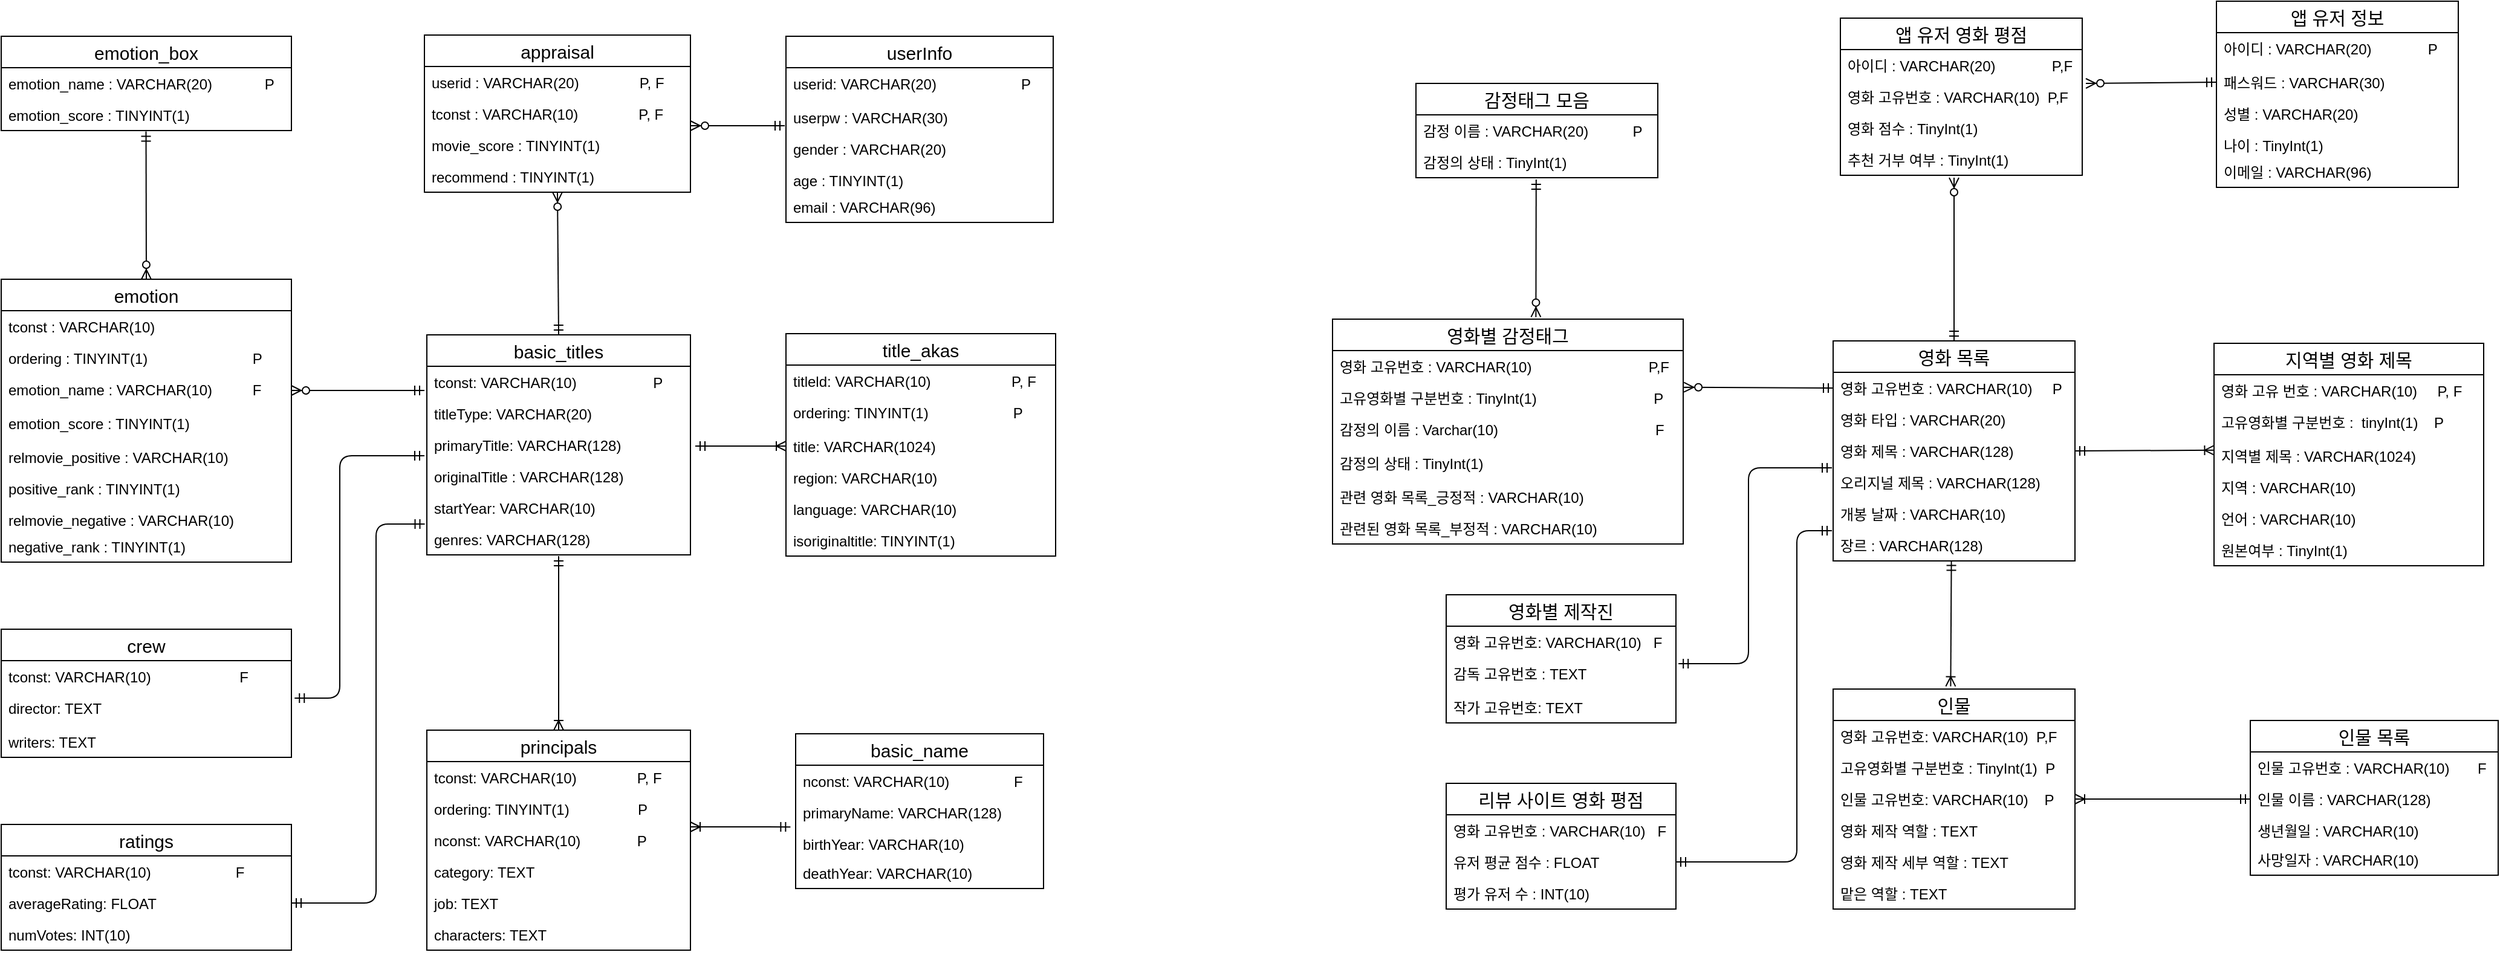 <mxfile version="10.8.0" type="onedrive"><diagram id="sOajWOalofP42Rp4OUkH" name="페이지-1"><mxGraphModel dx="3778" dy="3088" grid="1" gridSize="10" guides="1" tooltips="1" connect="1" arrows="1" fold="1" page="1" pageScale="1" pageWidth="827" pageHeight="1169" background="#FFFFFF" math="0" shadow="0"><root><mxCell id="0"/><mxCell id="1" parent="0"/><mxCell id="unafN3oEs9riBc13xhDx-1" value="principals" style="swimlane;fontStyle=0;childLayout=stackLayout;horizontal=1;startSize=26;fillColor=none;horizontalStack=0;resizeParent=1;resizeParentMax=0;resizeLast=0;collapsible=1;marginBottom=0;fontSize=15;" parent="1" vertex="1"><mxGeometry x="-1328" y="-813" width="218" height="182" as="geometry"><mxRectangle x="-1328" y="-826" width="100" height="26" as="alternateBounds"/></mxGeometry></mxCell><mxCell id="unafN3oEs9riBc13xhDx-2" value="tconst: VARCHAR(10)               P, F&#10;" style="text;strokeColor=none;fillColor=none;align=left;verticalAlign=top;spacingLeft=4;spacingRight=4;overflow=hidden;rotatable=0;points=[[0,0.5],[1,0.5]];portConstraint=eastwest;" parent="unafN3oEs9riBc13xhDx-1" vertex="1"><mxGeometry y="26" width="218" height="26" as="geometry"/></mxCell><mxCell id="unafN3oEs9riBc13xhDx-65" value="ordering: TINYINT(1)                 P" style="text;strokeColor=none;fillColor=none;align=left;verticalAlign=top;spacingLeft=4;spacingRight=4;overflow=hidden;rotatable=0;points=[[0,0.5],[1,0.5]];portConstraint=eastwest;" parent="unafN3oEs9riBc13xhDx-1" vertex="1"><mxGeometry y="52" width="218" height="26" as="geometry"/></mxCell><mxCell id="unafN3oEs9riBc13xhDx-5" value="nconst: VARCHAR(10)              P" style="text;strokeColor=none;fillColor=none;align=left;verticalAlign=top;spacingLeft=4;spacingRight=4;overflow=hidden;rotatable=0;points=[[0,0.5],[1,0.5]];portConstraint=eastwest;" parent="unafN3oEs9riBc13xhDx-1" vertex="1"><mxGeometry y="78" width="218" height="26" as="geometry"/></mxCell><mxCell id="LDyvSLcfqsrgPb8HqYmG-8" value="category: TEXT" style="text;strokeColor=none;fillColor=none;align=left;verticalAlign=top;spacingLeft=4;spacingRight=4;overflow=hidden;rotatable=0;points=[[0,0.5],[1,0.5]];portConstraint=eastwest;" parent="unafN3oEs9riBc13xhDx-1" vertex="1"><mxGeometry y="104" width="218" height="26" as="geometry"/></mxCell><mxCell id="unafN3oEs9riBc13xhDx-12" value="job: TEXT" style="text;strokeColor=none;fillColor=none;align=left;verticalAlign=top;spacingLeft=4;spacingRight=4;overflow=hidden;rotatable=0;points=[[0,0.5],[1,0.5]];portConstraint=eastwest;" parent="unafN3oEs9riBc13xhDx-1" vertex="1"><mxGeometry y="130" width="218" height="26" as="geometry"/></mxCell><mxCell id="unafN3oEs9riBc13xhDx-11" value="characters: TEXT" style="text;strokeColor=none;fillColor=none;align=left;verticalAlign=top;spacingLeft=4;spacingRight=4;overflow=hidden;rotatable=0;points=[[0,0.5],[1,0.5]];portConstraint=eastwest;" parent="unafN3oEs9riBc13xhDx-1" vertex="1"><mxGeometry y="156" width="218" height="26" as="geometry"/></mxCell><mxCell id="unafN3oEs9riBc13xhDx-14" value="basic_titles" style="swimlane;fontStyle=0;childLayout=stackLayout;horizontal=1;startSize=26;fillColor=none;horizontalStack=0;resizeParent=1;resizeParentMax=0;resizeLast=0;collapsible=1;marginBottom=0;fontSize=15;" parent="1" vertex="1"><mxGeometry x="-1328" y="-1140" width="218" height="182" as="geometry"/></mxCell><mxCell id="unafN3oEs9riBc13xhDx-15" value="tconst: VARCHAR(10)                   P" style="text;strokeColor=none;fillColor=none;align=left;verticalAlign=top;spacingLeft=4;spacingRight=4;overflow=hidden;rotatable=0;points=[[0,0.5],[1,0.5]];portConstraint=eastwest;" parent="unafN3oEs9riBc13xhDx-14" vertex="1"><mxGeometry y="26" width="218" height="26" as="geometry"/></mxCell><mxCell id="unafN3oEs9riBc13xhDx-16" value="titleType: VARCHAR(20)" style="text;strokeColor=none;fillColor=none;align=left;verticalAlign=top;spacingLeft=4;spacingRight=4;overflow=hidden;rotatable=0;points=[[0,0.5],[1,0.5]];portConstraint=eastwest;" parent="unafN3oEs9riBc13xhDx-14" vertex="1"><mxGeometry y="52" width="218" height="26" as="geometry"/></mxCell><mxCell id="unafN3oEs9riBc13xhDx-17" value="primaryTitle: VARCHAR(128)" style="text;strokeColor=none;fillColor=none;align=left;verticalAlign=top;spacingLeft=4;spacingRight=4;overflow=hidden;rotatable=0;points=[[0,0.5],[1,0.5]];portConstraint=eastwest;" parent="unafN3oEs9riBc13xhDx-14" vertex="1"><mxGeometry y="78" width="218" height="26" as="geometry"/></mxCell><mxCell id="unafN3oEs9riBc13xhDx-18" value="originalTitle : VARCHAR(128)" style="text;strokeColor=none;fillColor=none;align=left;verticalAlign=top;spacingLeft=4;spacingRight=4;overflow=hidden;rotatable=0;points=[[0,0.5],[1,0.5]];portConstraint=eastwest;" parent="unafN3oEs9riBc13xhDx-14" vertex="1"><mxGeometry y="104" width="218" height="26" as="geometry"/></mxCell><mxCell id="R6sBIjJAqHgI2hsBgSnD-3" value="startYear: VARCHAR(10)" style="text;strokeColor=none;fillColor=none;align=left;verticalAlign=top;spacingLeft=4;spacingRight=4;overflow=hidden;rotatable=0;points=[[0,0.5],[1,0.5]];portConstraint=eastwest;" parent="unafN3oEs9riBc13xhDx-14" vertex="1"><mxGeometry y="130" width="218" height="26" as="geometry"/></mxCell><mxCell id="R6sBIjJAqHgI2hsBgSnD-2" value="genres: VARCHAR(128)" style="text;strokeColor=none;fillColor=none;align=left;verticalAlign=top;spacingLeft=4;spacingRight=4;overflow=hidden;rotatable=0;points=[[0,0.5],[1,0.5]];portConstraint=eastwest;" parent="unafN3oEs9riBc13xhDx-14" vertex="1"><mxGeometry y="156" width="218" height="26" as="geometry"/></mxCell><mxCell id="unafN3oEs9riBc13xhDx-21" value="basic_name" style="swimlane;fontStyle=0;childLayout=stackLayout;horizontal=1;startSize=26;fillColor=none;horizontalStack=0;resizeParent=1;resizeParentMax=0;resizeLast=0;collapsible=1;marginBottom=0;fontSize=15;" parent="1" vertex="1"><mxGeometry x="-1023" y="-810" width="205" height="128" as="geometry"/></mxCell><mxCell id="unafN3oEs9riBc13xhDx-22" value="nconst: VARCHAR(10)                F" style="text;strokeColor=none;fillColor=none;align=left;verticalAlign=top;spacingLeft=4;spacingRight=4;overflow=hidden;rotatable=0;points=[[0,0.5],[1,0.5]];portConstraint=eastwest;" parent="unafN3oEs9riBc13xhDx-21" vertex="1"><mxGeometry y="26" width="205" height="26" as="geometry"/></mxCell><mxCell id="unafN3oEs9riBc13xhDx-23" value="primaryName: VARCHAR(128)" style="text;strokeColor=none;fillColor=none;align=left;verticalAlign=top;spacingLeft=4;spacingRight=4;overflow=hidden;rotatable=0;points=[[0,0.5],[1,0.5]];portConstraint=eastwest;" parent="unafN3oEs9riBc13xhDx-21" vertex="1"><mxGeometry y="52" width="205" height="26" as="geometry"/></mxCell><mxCell id="unafN3oEs9riBc13xhDx-24" value="birthYear: VARCHAR(10)" style="text;strokeColor=none;fillColor=none;align=left;verticalAlign=top;spacingLeft=4;spacingRight=4;overflow=hidden;rotatable=0;points=[[0,0.5],[1,0.5]];portConstraint=eastwest;" parent="unafN3oEs9riBc13xhDx-21" vertex="1"><mxGeometry y="78" width="205" height="24" as="geometry"/></mxCell><mxCell id="unafN3oEs9riBc13xhDx-25" value="deathYear: VARCHAR(10)" style="text;strokeColor=none;fillColor=none;align=left;verticalAlign=top;spacingLeft=4;spacingRight=4;overflow=hidden;rotatable=0;points=[[0,0.5],[1,0.5]];portConstraint=eastwest;" parent="unafN3oEs9riBc13xhDx-21" vertex="1"><mxGeometry y="102" width="205" height="26" as="geometry"/></mxCell><mxCell id="unafN3oEs9riBc13xhDx-26" value="crew" style="swimlane;fontStyle=0;childLayout=stackLayout;horizontal=1;startSize=26;fillColor=none;horizontalStack=0;resizeParent=1;resizeParentMax=0;resizeLast=0;collapsible=1;marginBottom=0;fontSize=15;" parent="1" vertex="1"><mxGeometry x="-1680" y="-896.5" width="240" height="106" as="geometry"/></mxCell><mxCell id="unafN3oEs9riBc13xhDx-27" value="tconst: VARCHAR(10)                      F" style="text;strokeColor=none;fillColor=none;align=left;verticalAlign=top;spacingLeft=4;spacingRight=4;overflow=hidden;rotatable=0;points=[[0,0.5],[1,0.5]];portConstraint=eastwest;" parent="unafN3oEs9riBc13xhDx-26" vertex="1"><mxGeometry y="26" width="240" height="26" as="geometry"/></mxCell><mxCell id="unafN3oEs9riBc13xhDx-28" value="director: TEXT" style="text;strokeColor=none;fillColor=none;align=left;verticalAlign=top;spacingLeft=4;spacingRight=4;overflow=hidden;rotatable=0;points=[[0,0.5],[1,0.5]];portConstraint=eastwest;" parent="unafN3oEs9riBc13xhDx-26" vertex="1"><mxGeometry y="52" width="240" height="28" as="geometry"/></mxCell><mxCell id="unafN3oEs9riBc13xhDx-29" value="writers: TEXT" style="text;strokeColor=none;fillColor=none;align=left;verticalAlign=top;spacingLeft=4;spacingRight=4;overflow=hidden;rotatable=0;points=[[0,0.5],[1,0.5]];portConstraint=eastwest;" parent="unafN3oEs9riBc13xhDx-26" vertex="1"><mxGeometry y="80" width="240" height="26" as="geometry"/></mxCell><mxCell id="unafN3oEs9riBc13xhDx-31" value="title_akas" style="swimlane;fontStyle=0;childLayout=stackLayout;horizontal=1;startSize=26;fillColor=none;horizontalStack=0;resizeParent=1;resizeParentMax=0;resizeLast=0;collapsible=1;marginBottom=0;fontSize=15;" parent="1" vertex="1"><mxGeometry x="-1031" y="-1141" width="223" height="184" as="geometry"/></mxCell><mxCell id="unafN3oEs9riBc13xhDx-32" value="titleld: VARCHAR(10)                    P, F" style="text;strokeColor=none;fillColor=none;align=left;verticalAlign=top;spacingLeft=4;spacingRight=4;overflow=hidden;rotatable=0;points=[[0,0.5],[1,0.5]];portConstraint=eastwest;" parent="unafN3oEs9riBc13xhDx-31" vertex="1"><mxGeometry y="26" width="223" height="26" as="geometry"/></mxCell><mxCell id="unafN3oEs9riBc13xhDx-33" value="ordering: TINYINT(1)                     P" style="text;strokeColor=none;fillColor=none;align=left;verticalAlign=top;spacingLeft=4;spacingRight=4;overflow=hidden;rotatable=0;points=[[0,0.5],[1,0.5]];portConstraint=eastwest;" parent="unafN3oEs9riBc13xhDx-31" vertex="1"><mxGeometry y="52" width="223" height="28" as="geometry"/></mxCell><mxCell id="unafN3oEs9riBc13xhDx-42" value="title: VARCHAR(1024)" style="text;strokeColor=none;fillColor=none;align=left;verticalAlign=top;spacingLeft=4;spacingRight=4;overflow=hidden;rotatable=0;points=[[0,0.5],[1,0.5]];portConstraint=eastwest;" parent="unafN3oEs9riBc13xhDx-31" vertex="1"><mxGeometry y="80" width="223" height="26" as="geometry"/></mxCell><mxCell id="unafN3oEs9riBc13xhDx-44" value="region: VARCHAR(10)" style="text;strokeColor=none;fillColor=none;align=left;verticalAlign=top;spacingLeft=4;spacingRight=4;overflow=hidden;rotatable=0;points=[[0,0.5],[1,0.5]];portConstraint=eastwest;" parent="unafN3oEs9riBc13xhDx-31" vertex="1"><mxGeometry y="106" width="223" height="26" as="geometry"/></mxCell><mxCell id="unafN3oEs9riBc13xhDx-41" value="language: VARCHAR(10)" style="text;strokeColor=none;fillColor=none;align=left;verticalAlign=top;spacingLeft=4;spacingRight=4;overflow=hidden;rotatable=0;points=[[0,0.5],[1,0.5]];portConstraint=eastwest;" parent="unafN3oEs9riBc13xhDx-31" vertex="1"><mxGeometry y="132" width="223" height="26" as="geometry"/></mxCell><mxCell id="unafN3oEs9riBc13xhDx-35" value="isoriginaltitle: TINYINT(1)" style="text;strokeColor=none;fillColor=none;align=left;verticalAlign=top;spacingLeft=4;spacingRight=4;overflow=hidden;rotatable=0;points=[[0,0.5],[1,0.5]];portConstraint=eastwest;" parent="unafN3oEs9riBc13xhDx-31" vertex="1"><mxGeometry y="158" width="223" height="26" as="geometry"/></mxCell><mxCell id="ZAa2g4NeFyFSx5lkICHH-17" value="" style="edgeStyle=elbowEdgeStyle;fontSize=12;html=1;endArrow=ERmandOne;startArrow=ERmandOne;exitX=1;exitY=0.5;exitDx=0;exitDy=0;entryX=-0.008;entryY=1.018;entryDx=0;entryDy=0;entryPerimeter=0;" parent="1" source="unafN3oEs9riBc13xhDx-38" edge="1" target="R6sBIjJAqHgI2hsBgSnD-3"><mxGeometry width="100" height="100" relative="1" as="geometry"><mxPoint x="-1338" y="-705" as="sourcePoint"/><mxPoint x="-1331" y="-963" as="targetPoint"/><Array as="points"><mxPoint x="-1370" y="-860"/><mxPoint x="-1430" y="-880"/><mxPoint x="-1358" y="-804"/></Array></mxGeometry></mxCell><mxCell id="ZAa2g4NeFyFSx5lkICHH-18" value="" style="fontSize=12;html=1;endArrow=ERmandOne;startArrow=ERmandOne;exitX=1.011;exitY=0.179;exitDx=0;exitDy=0;exitPerimeter=0;edgeStyle=elbowEdgeStyle;" parent="1" source="unafN3oEs9riBc13xhDx-28" edge="1"><mxGeometry width="100" height="100" relative="1" as="geometry"><mxPoint x="-1397.5" y="-1090.5" as="sourcePoint"/><mxPoint x="-1330" y="-1040" as="targetPoint"/><Array as="points"><mxPoint x="-1400" y="-910"/></Array></mxGeometry></mxCell><mxCell id="ZAa2g4NeFyFSx5lkICHH-30" value="" style="fontSize=12;html=1;endArrow=ERoneToMany;startArrow=ERmandOne;entryX=0;entryY=0.5;entryDx=0;entryDy=0;" parent="1" target="unafN3oEs9riBc13xhDx-42" edge="1"><mxGeometry width="100" height="100" relative="1" as="geometry"><mxPoint x="-1106" y="-1048" as="sourcePoint"/><mxPoint x="-1078" y="-1024" as="targetPoint"/></mxGeometry></mxCell><mxCell id="M5zC4gWMA40c4Kz6L35v-1" value="userInfo" style="swimlane;fontStyle=0;childLayout=stackLayout;horizontal=1;startSize=26;fillColor=none;horizontalStack=0;resizeParent=1;resizeParentMax=0;resizeLast=0;collapsible=1;marginBottom=0;fontSize=15;" parent="1" vertex="1"><mxGeometry x="-1031" y="-1387" width="221" height="154" as="geometry"/></mxCell><mxCell id="M5zC4gWMA40c4Kz6L35v-2" value="userid: VARCHAR(20)                     P" style="text;strokeColor=none;fillColor=none;align=left;verticalAlign=top;spacingLeft=4;spacingRight=4;overflow=hidden;rotatable=0;points=[[0,0.5],[1,0.5]];portConstraint=eastwest;" parent="M5zC4gWMA40c4Kz6L35v-1" vertex="1"><mxGeometry y="26" width="221" height="28" as="geometry"/></mxCell><mxCell id="M5zC4gWMA40c4Kz6L35v-4" value="userpw : VARCHAR(30)" style="text;strokeColor=none;fillColor=none;align=left;verticalAlign=top;spacingLeft=4;spacingRight=4;overflow=hidden;rotatable=0;points=[[0,0.5],[1,0.5]];portConstraint=eastwest;" parent="M5zC4gWMA40c4Kz6L35v-1" vertex="1"><mxGeometry y="54" width="221" height="26" as="geometry"/></mxCell><mxCell id="M5zC4gWMA40c4Kz6L35v-5" value="gender : VARCHAR(20)" style="text;strokeColor=none;fillColor=none;align=left;verticalAlign=top;spacingLeft=4;spacingRight=4;overflow=hidden;rotatable=0;points=[[0,0.5],[1,0.5]];portConstraint=eastwest;" parent="M5zC4gWMA40c4Kz6L35v-1" vertex="1"><mxGeometry y="80" width="221" height="26" as="geometry"/></mxCell><mxCell id="M5zC4gWMA40c4Kz6L35v-6" value="age : TINYINT(1)" style="text;strokeColor=none;fillColor=none;align=left;verticalAlign=top;spacingLeft=4;spacingRight=4;overflow=hidden;rotatable=0;points=[[0,0.5],[1,0.5]];portConstraint=eastwest;" parent="M5zC4gWMA40c4Kz6L35v-1" vertex="1"><mxGeometry y="106" width="221" height="22" as="geometry"/></mxCell><mxCell id="M5zC4gWMA40c4Kz6L35v-8" value="email : VARCHAR(96)" style="text;strokeColor=none;fillColor=none;align=left;verticalAlign=top;spacingLeft=4;spacingRight=4;overflow=hidden;rotatable=0;points=[[0,0.5],[1,0.5]];portConstraint=eastwest;" parent="M5zC4gWMA40c4Kz6L35v-1" vertex="1"><mxGeometry y="128" width="221" height="26" as="geometry"/></mxCell><mxCell id="FmkLaqFrpHf8xXZrrPu1-1" value="appraisal" style="swimlane;fontStyle=0;childLayout=stackLayout;horizontal=1;startSize=26;fillColor=none;horizontalStack=0;resizeParent=1;resizeParentMax=0;resizeLast=0;collapsible=1;marginBottom=0;fontSize=15;" parent="1" vertex="1"><mxGeometry x="-1330" y="-1388" width="220" height="130" as="geometry"/></mxCell><mxCell id="FmkLaqFrpHf8xXZrrPu1-2" value="userid : VARCHAR(20)               P, F" style="text;strokeColor=none;fillColor=none;align=left;verticalAlign=top;spacingLeft=4;spacingRight=4;overflow=hidden;rotatable=0;points=[[0,0.5],[1,0.5]];portConstraint=eastwest;" parent="FmkLaqFrpHf8xXZrrPu1-1" vertex="1"><mxGeometry y="26" width="220" height="26" as="geometry"/></mxCell><mxCell id="FmkLaqFrpHf8xXZrrPu1-3" value="tconst : VARCHAR(10)               P, F" style="text;strokeColor=none;fillColor=none;align=left;verticalAlign=top;spacingLeft=4;spacingRight=4;overflow=hidden;rotatable=0;points=[[0,0.5],[1,0.5]];portConstraint=eastwest;" parent="FmkLaqFrpHf8xXZrrPu1-1" vertex="1"><mxGeometry y="52" width="220" height="26" as="geometry"/></mxCell><mxCell id="FmkLaqFrpHf8xXZrrPu1-8" value="movie_score : TINYINT(1)" style="text;strokeColor=none;fillColor=none;align=left;verticalAlign=top;spacingLeft=4;spacingRight=4;overflow=hidden;rotatable=0;points=[[0,0.5],[1,0.5]];portConstraint=eastwest;" parent="FmkLaqFrpHf8xXZrrPu1-1" vertex="1"><mxGeometry y="78" width="220" height="26" as="geometry"/></mxCell><mxCell id="eRnWLPPPc3MpcSyawY_X-75" value="recommend : TINYINT(1)" style="text;strokeColor=none;fillColor=none;align=left;verticalAlign=top;spacingLeft=4;spacingRight=4;overflow=hidden;rotatable=0;points=[[0,0.5],[1,0.5]];portConstraint=eastwest;" parent="FmkLaqFrpHf8xXZrrPu1-1" vertex="1"><mxGeometry y="104" width="220" height="26" as="geometry"/></mxCell><mxCell id="FmkLaqFrpHf8xXZrrPu1-27" value="인물" style="swimlane;fontStyle=0;childLayout=stackLayout;horizontal=1;startSize=26;fillColor=none;horizontalStack=0;resizeParent=1;resizeParentMax=0;resizeLast=0;collapsible=1;marginBottom=0;fontSize=15;" parent="1" vertex="1"><mxGeometry x="-165" y="-847" width="200" height="182" as="geometry"><mxRectangle x="-1328" y="-826" width="100" height="26" as="alternateBounds"/></mxGeometry></mxCell><mxCell id="FmkLaqFrpHf8xXZrrPu1-28" value="영화 고유번호: VARCHAR(10)  P,F&#10;" style="text;strokeColor=none;fillColor=none;align=left;verticalAlign=top;spacingLeft=4;spacingRight=4;overflow=hidden;rotatable=0;points=[[0,0.5],[1,0.5]];portConstraint=eastwest;" parent="FmkLaqFrpHf8xXZrrPu1-27" vertex="1"><mxGeometry y="26" width="200" height="26" as="geometry"/></mxCell><mxCell id="FmkLaqFrpHf8xXZrrPu1-29" value="고유영화별 구분번호 : TinyInt(1)  P" style="text;strokeColor=none;fillColor=none;align=left;verticalAlign=top;spacingLeft=4;spacingRight=4;overflow=hidden;rotatable=0;points=[[0,0.5],[1,0.5]];portConstraint=eastwest;" parent="FmkLaqFrpHf8xXZrrPu1-27" vertex="1"><mxGeometry y="52" width="200" height="26" as="geometry"/></mxCell><mxCell id="FmkLaqFrpHf8xXZrrPu1-30" value="인물 고유번호: VARCHAR(10)    P" style="text;strokeColor=none;fillColor=none;align=left;verticalAlign=top;spacingLeft=4;spacingRight=4;overflow=hidden;rotatable=0;points=[[0,0.5],[1,0.5]];portConstraint=eastwest;" parent="FmkLaqFrpHf8xXZrrPu1-27" vertex="1"><mxGeometry y="78" width="200" height="26" as="geometry"/></mxCell><mxCell id="FmkLaqFrpHf8xXZrrPu1-31" value="영화 제작 역할 : TEXT" style="text;strokeColor=none;fillColor=none;align=left;verticalAlign=top;spacingLeft=4;spacingRight=4;overflow=hidden;rotatable=0;points=[[0,0.5],[1,0.5]];portConstraint=eastwest;" parent="FmkLaqFrpHf8xXZrrPu1-27" vertex="1"><mxGeometry y="104" width="200" height="26" as="geometry"/></mxCell><mxCell id="FmkLaqFrpHf8xXZrrPu1-32" value="영화 제작 세부 역할 : TEXT" style="text;strokeColor=none;fillColor=none;align=left;verticalAlign=top;spacingLeft=4;spacingRight=4;overflow=hidden;rotatable=0;points=[[0,0.5],[1,0.5]];portConstraint=eastwest;" parent="FmkLaqFrpHf8xXZrrPu1-27" vertex="1"><mxGeometry y="130" width="200" height="26" as="geometry"/></mxCell><mxCell id="FmkLaqFrpHf8xXZrrPu1-33" value="맡은 역할 : TEXT" style="text;strokeColor=none;fillColor=none;align=left;verticalAlign=top;spacingLeft=4;spacingRight=4;overflow=hidden;rotatable=0;points=[[0,0.5],[1,0.5]];portConstraint=eastwest;" parent="FmkLaqFrpHf8xXZrrPu1-27" vertex="1"><mxGeometry y="156" width="200" height="26" as="geometry"/></mxCell><mxCell id="FmkLaqFrpHf8xXZrrPu1-34" value="영화 목록" style="swimlane;fontStyle=0;childLayout=stackLayout;horizontal=1;startSize=26;fillColor=none;horizontalStack=0;resizeParent=1;resizeParentMax=0;resizeLast=0;collapsible=1;marginBottom=0;fontSize=15;" parent="1" vertex="1"><mxGeometry x="-165" y="-1135" width="200" height="182" as="geometry"/></mxCell><mxCell id="FmkLaqFrpHf8xXZrrPu1-35" value="영화 고유번호 : VARCHAR(10)     P" style="text;strokeColor=none;fillColor=none;align=left;verticalAlign=top;spacingLeft=4;spacingRight=4;overflow=hidden;rotatable=0;points=[[0,0.5],[1,0.5]];portConstraint=eastwest;" parent="FmkLaqFrpHf8xXZrrPu1-34" vertex="1"><mxGeometry y="26" width="200" height="26" as="geometry"/></mxCell><mxCell id="FmkLaqFrpHf8xXZrrPu1-36" value="영화 타입 : VARCHAR(20)" style="text;strokeColor=none;fillColor=none;align=left;verticalAlign=top;spacingLeft=4;spacingRight=4;overflow=hidden;rotatable=0;points=[[0,0.5],[1,0.5]];portConstraint=eastwest;" parent="FmkLaqFrpHf8xXZrrPu1-34" vertex="1"><mxGeometry y="52" width="200" height="26" as="geometry"/></mxCell><mxCell id="FmkLaqFrpHf8xXZrrPu1-37" value="영화 제목 : VARCHAR(128)" style="text;strokeColor=none;fillColor=none;align=left;verticalAlign=top;spacingLeft=4;spacingRight=4;overflow=hidden;rotatable=0;points=[[0,0.5],[1,0.5]];portConstraint=eastwest;" parent="FmkLaqFrpHf8xXZrrPu1-34" vertex="1"><mxGeometry y="78" width="200" height="26" as="geometry"/></mxCell><mxCell id="FmkLaqFrpHf8xXZrrPu1-38" value="오리지널 제목 : VARCHAR(128)" style="text;strokeColor=none;fillColor=none;align=left;verticalAlign=top;spacingLeft=4;spacingRight=4;overflow=hidden;rotatable=0;points=[[0,0.5],[1,0.5]];portConstraint=eastwest;" parent="FmkLaqFrpHf8xXZrrPu1-34" vertex="1"><mxGeometry y="104" width="200" height="26" as="geometry"/></mxCell><mxCell id="FmkLaqFrpHf8xXZrrPu1-39" value="개봉 날짜 : VARCHAR(10)" style="text;strokeColor=none;fillColor=none;align=left;verticalAlign=top;spacingLeft=4;spacingRight=4;overflow=hidden;rotatable=0;points=[[0,0.5],[1,0.5]];portConstraint=eastwest;" parent="FmkLaqFrpHf8xXZrrPu1-34" vertex="1"><mxGeometry y="130" width="200" height="26" as="geometry"/></mxCell><mxCell id="FmkLaqFrpHf8xXZrrPu1-40" value="장르 : VARCHAR(128)" style="text;strokeColor=none;fillColor=none;align=left;verticalAlign=top;spacingLeft=4;spacingRight=4;overflow=hidden;rotatable=0;points=[[0,0.5],[1,0.5]];portConstraint=eastwest;" parent="FmkLaqFrpHf8xXZrrPu1-34" vertex="1"><mxGeometry y="156" width="200" height="26" as="geometry"/></mxCell><mxCell id="FmkLaqFrpHf8xXZrrPu1-41" value="인물 목록" style="swimlane;fontStyle=0;childLayout=stackLayout;horizontal=1;startSize=26;fillColor=none;horizontalStack=0;resizeParent=1;resizeParentMax=0;resizeLast=0;collapsible=1;marginBottom=0;fontSize=15;" parent="1" vertex="1"><mxGeometry x="180" y="-821" width="205" height="128" as="geometry"/></mxCell><mxCell id="FmkLaqFrpHf8xXZrrPu1-42" value="인물 고유번호 : VARCHAR(10)       F" style="text;strokeColor=none;fillColor=none;align=left;verticalAlign=top;spacingLeft=4;spacingRight=4;overflow=hidden;rotatable=0;points=[[0,0.5],[1,0.5]];portConstraint=eastwest;" parent="FmkLaqFrpHf8xXZrrPu1-41" vertex="1"><mxGeometry y="26" width="205" height="26" as="geometry"/></mxCell><mxCell id="FmkLaqFrpHf8xXZrrPu1-43" value="인물 이름 : VARCHAR(128)" style="text;strokeColor=none;fillColor=none;align=left;verticalAlign=top;spacingLeft=4;spacingRight=4;overflow=hidden;rotatable=0;points=[[0,0.5],[1,0.5]];portConstraint=eastwest;" parent="FmkLaqFrpHf8xXZrrPu1-41" vertex="1"><mxGeometry y="52" width="205" height="26" as="geometry"/></mxCell><mxCell id="FmkLaqFrpHf8xXZrrPu1-44" value="생년월일 : VARCHAR(10)" style="text;strokeColor=none;fillColor=none;align=left;verticalAlign=top;spacingLeft=4;spacingRight=4;overflow=hidden;rotatable=0;points=[[0,0.5],[1,0.5]];portConstraint=eastwest;" parent="FmkLaqFrpHf8xXZrrPu1-41" vertex="1"><mxGeometry y="78" width="205" height="24" as="geometry"/></mxCell><mxCell id="FmkLaqFrpHf8xXZrrPu1-45" value="사망일자 : VARCHAR(10)" style="text;strokeColor=none;fillColor=none;align=left;verticalAlign=top;spacingLeft=4;spacingRight=4;overflow=hidden;rotatable=0;points=[[0,0.5],[1,0.5]];portConstraint=eastwest;" parent="FmkLaqFrpHf8xXZrrPu1-41" vertex="1"><mxGeometry y="102" width="205" height="26" as="geometry"/></mxCell><mxCell id="FmkLaqFrpHf8xXZrrPu1-46" value="영화별 제작진" style="swimlane;fontStyle=0;childLayout=stackLayout;horizontal=1;startSize=26;fillColor=none;horizontalStack=0;resizeParent=1;resizeParentMax=0;resizeLast=0;collapsible=1;marginBottom=0;fontSize=15;" parent="1" vertex="1"><mxGeometry x="-485" y="-925" width="190" height="106" as="geometry"/></mxCell><mxCell id="FmkLaqFrpHf8xXZrrPu1-47" value="영화 고유번호: VARCHAR(10)   F" style="text;strokeColor=none;fillColor=none;align=left;verticalAlign=top;spacingLeft=4;spacingRight=4;overflow=hidden;rotatable=0;points=[[0,0.5],[1,0.5]];portConstraint=eastwest;" parent="FmkLaqFrpHf8xXZrrPu1-46" vertex="1"><mxGeometry y="26" width="190" height="26" as="geometry"/></mxCell><mxCell id="FmkLaqFrpHf8xXZrrPu1-48" value="감독 고유번호 : TEXT" style="text;strokeColor=none;fillColor=none;align=left;verticalAlign=top;spacingLeft=4;spacingRight=4;overflow=hidden;rotatable=0;points=[[0,0.5],[1,0.5]];portConstraint=eastwest;" parent="FmkLaqFrpHf8xXZrrPu1-46" vertex="1"><mxGeometry y="52" width="190" height="28" as="geometry"/></mxCell><mxCell id="FmkLaqFrpHf8xXZrrPu1-49" value="작가 고유번호: TEXT" style="text;strokeColor=none;fillColor=none;align=left;verticalAlign=top;spacingLeft=4;spacingRight=4;overflow=hidden;rotatable=0;points=[[0,0.5],[1,0.5]];portConstraint=eastwest;" parent="FmkLaqFrpHf8xXZrrPu1-46" vertex="1"><mxGeometry y="80" width="190" height="26" as="geometry"/></mxCell><mxCell id="FmkLaqFrpHf8xXZrrPu1-50" value="지역별 영화 제목" style="swimlane;fontStyle=0;childLayout=stackLayout;horizontal=1;startSize=26;fillColor=none;horizontalStack=0;resizeParent=1;resizeParentMax=0;resizeLast=0;collapsible=1;marginBottom=0;fontSize=15;" parent="1" vertex="1"><mxGeometry x="150" y="-1133" width="223" height="184" as="geometry"/></mxCell><mxCell id="FmkLaqFrpHf8xXZrrPu1-51" value="영화 고유 번호 : VARCHAR(10)     P, F" style="text;strokeColor=none;fillColor=none;align=left;verticalAlign=top;spacingLeft=4;spacingRight=4;overflow=hidden;rotatable=0;points=[[0,0.5],[1,0.5]];portConstraint=eastwest;" parent="FmkLaqFrpHf8xXZrrPu1-50" vertex="1"><mxGeometry y="26" width="223" height="26" as="geometry"/></mxCell><mxCell id="FmkLaqFrpHf8xXZrrPu1-52" value="고유영화별 구분번호 :  tinyInt(1)    P" style="text;strokeColor=none;fillColor=none;align=left;verticalAlign=top;spacingLeft=4;spacingRight=4;overflow=hidden;rotatable=0;points=[[0,0.5],[1,0.5]];portConstraint=eastwest;" parent="FmkLaqFrpHf8xXZrrPu1-50" vertex="1"><mxGeometry y="52" width="223" height="28" as="geometry"/></mxCell><mxCell id="FmkLaqFrpHf8xXZrrPu1-53" value="지역별 제목 : VARCHAR(1024)" style="text;strokeColor=none;fillColor=none;align=left;verticalAlign=top;spacingLeft=4;spacingRight=4;overflow=hidden;rotatable=0;points=[[0,0.5],[1,0.5]];portConstraint=eastwest;" parent="FmkLaqFrpHf8xXZrrPu1-50" vertex="1"><mxGeometry y="80" width="223" height="26" as="geometry"/></mxCell><mxCell id="FmkLaqFrpHf8xXZrrPu1-54" value="지역 : VARCHAR(10)" style="text;strokeColor=none;fillColor=none;align=left;verticalAlign=top;spacingLeft=4;spacingRight=4;overflow=hidden;rotatable=0;points=[[0,0.5],[1,0.5]];portConstraint=eastwest;" parent="FmkLaqFrpHf8xXZrrPu1-50" vertex="1"><mxGeometry y="106" width="223" height="26" as="geometry"/></mxCell><mxCell id="FmkLaqFrpHf8xXZrrPu1-55" value="언어 : VARCHAR(10)" style="text;strokeColor=none;fillColor=none;align=left;verticalAlign=top;spacingLeft=4;spacingRight=4;overflow=hidden;rotatable=0;points=[[0,0.5],[1,0.5]];portConstraint=eastwest;" parent="FmkLaqFrpHf8xXZrrPu1-50" vertex="1"><mxGeometry y="132" width="223" height="26" as="geometry"/></mxCell><mxCell id="FmkLaqFrpHf8xXZrrPu1-58" value="원본여부 : TinyInt(1)" style="text;strokeColor=none;fillColor=none;align=left;verticalAlign=top;spacingLeft=4;spacingRight=4;overflow=hidden;rotatable=0;points=[[0,0.5],[1,0.5]];portConstraint=eastwest;" parent="FmkLaqFrpHf8xXZrrPu1-50" vertex="1"><mxGeometry y="158" width="223" height="26" as="geometry"/></mxCell><mxCell id="FmkLaqFrpHf8xXZrrPu1-59" value="리뷰 사이트 영화 평점" style="swimlane;fontStyle=0;childLayout=stackLayout;horizontal=1;startSize=26;fillColor=none;horizontalStack=0;resizeParent=1;resizeParentMax=0;resizeLast=0;collapsible=1;marginBottom=0;fontSize=15;" parent="1" vertex="1"><mxGeometry x="-485" y="-769" width="190" height="104" as="geometry"/></mxCell><mxCell id="FmkLaqFrpHf8xXZrrPu1-60" value="영화 고유번호 : VARCHAR(10)   F" style="text;strokeColor=none;fillColor=none;align=left;verticalAlign=top;spacingLeft=4;spacingRight=4;overflow=hidden;rotatable=0;points=[[0,0.5],[1,0.5]];portConstraint=eastwest;" parent="FmkLaqFrpHf8xXZrrPu1-59" vertex="1"><mxGeometry y="26" width="190" height="26" as="geometry"/></mxCell><mxCell id="FmkLaqFrpHf8xXZrrPu1-61" value="유저 평균 점수 : FLOAT" style="text;strokeColor=none;fillColor=none;align=left;verticalAlign=top;spacingLeft=4;spacingRight=4;overflow=hidden;rotatable=0;points=[[0,0.5],[1,0.5]];portConstraint=eastwest;" parent="FmkLaqFrpHf8xXZrrPu1-59" vertex="1"><mxGeometry y="52" width="190" height="26" as="geometry"/></mxCell><mxCell id="FmkLaqFrpHf8xXZrrPu1-62" value="평가 유저 수 : INT(10)" style="text;strokeColor=none;fillColor=none;align=left;verticalAlign=top;spacingLeft=4;spacingRight=4;overflow=hidden;rotatable=0;points=[[0,0.5],[1,0.5]];portConstraint=eastwest;" parent="FmkLaqFrpHf8xXZrrPu1-59" vertex="1"><mxGeometry y="78" width="190" height="26" as="geometry"/></mxCell><mxCell id="FmkLaqFrpHf8xXZrrPu1-63" value="영화별 감정태그" style="swimlane;fontStyle=0;childLayout=stackLayout;horizontal=1;startSize=26;fillColor=none;horizontalStack=0;resizeParent=1;resizeParentMax=0;resizeLast=0;collapsible=1;marginBottom=0;fontSize=15;" parent="1" vertex="1"><mxGeometry x="-579" y="-1153" width="290" height="186" as="geometry"/></mxCell><mxCell id="FmkLaqFrpHf8xXZrrPu1-64" value="영화 고유번호 : VARCHAR(10)                             P,F" style="text;strokeColor=none;fillColor=none;align=left;verticalAlign=top;spacingLeft=4;spacingRight=4;overflow=hidden;rotatable=0;points=[[0,0.5],[1,0.5]];portConstraint=eastwest;" parent="FmkLaqFrpHf8xXZrrPu1-63" vertex="1"><mxGeometry y="26" width="290" height="26" as="geometry"/></mxCell><mxCell id="eRnWLPPPc3MpcSyawY_X-22" value="고유영화별 구분번호 : TinyInt(1)                             P" style="text;strokeColor=none;fillColor=none;align=left;verticalAlign=top;spacingLeft=4;spacingRight=4;overflow=hidden;rotatable=0;points=[[0,0.5],[1,0.5]];portConstraint=eastwest;" parent="FmkLaqFrpHf8xXZrrPu1-63" vertex="1"><mxGeometry y="52" width="290" height="26" as="geometry"/></mxCell><mxCell id="FmkLaqFrpHf8xXZrrPu1-67" value="감정의 이름 : Varchar(10)                                       F" style="text;strokeColor=none;fillColor=none;align=left;verticalAlign=top;spacingLeft=4;spacingRight=4;overflow=hidden;rotatable=0;points=[[0,0.5],[1,0.5]];portConstraint=eastwest;" parent="FmkLaqFrpHf8xXZrrPu1-63" vertex="1"><mxGeometry y="78" width="290" height="28" as="geometry"/></mxCell><mxCell id="eRnWLPPPc3MpcSyawY_X-23" value="감정의 상태 : TinyInt(1) " style="text;strokeColor=none;fillColor=none;align=left;verticalAlign=top;spacingLeft=4;spacingRight=4;overflow=hidden;rotatable=0;points=[[0,0.5],[1,0.5]];portConstraint=eastwest;" parent="FmkLaqFrpHf8xXZrrPu1-63" vertex="1"><mxGeometry y="106" width="290" height="28" as="geometry"/></mxCell><mxCell id="eRnWLPPPc3MpcSyawY_X-21" value="관련 영화 목록_긍정적 : VARCHAR(10)" style="text;strokeColor=none;fillColor=none;align=left;verticalAlign=top;spacingLeft=4;spacingRight=4;overflow=hidden;rotatable=0;points=[[0,0.5],[1,0.5]];portConstraint=eastwest;" parent="FmkLaqFrpHf8xXZrrPu1-63" vertex="1"><mxGeometry y="134" width="290" height="26" as="geometry"/></mxCell><mxCell id="FmkLaqFrpHf8xXZrrPu1-68" value="관련된 영화 목록_부정적 : VARCHAR(10)" style="text;strokeColor=none;fillColor=none;align=left;verticalAlign=top;spacingLeft=4;spacingRight=4;overflow=hidden;rotatable=0;points=[[0,0.5],[1,0.5]];portConstraint=eastwest;" parent="FmkLaqFrpHf8xXZrrPu1-63" vertex="1"><mxGeometry y="160" width="290" height="26" as="geometry"/></mxCell><mxCell id="FmkLaqFrpHf8xXZrrPu1-69" value="" style="edgeStyle=elbowEdgeStyle;fontSize=12;html=1;endArrow=ERmandOne;startArrow=ERmandOne;exitX=1;exitY=0.5;exitDx=0;exitDy=0;entryX=-0.005;entryY=0.038;entryDx=0;entryDy=0;entryPerimeter=0;" parent="1" source="FmkLaqFrpHf8xXZrrPu1-61" target="FmkLaqFrpHf8xXZrrPu1-40" edge="1"><mxGeometry width="100" height="100" relative="1" as="geometry"><mxPoint x="-175" y="-726" as="sourcePoint"/><mxPoint x="-195" y="-947" as="targetPoint"/><Array as="points"><mxPoint x="-195" y="-825"/></Array></mxGeometry></mxCell><mxCell id="FmkLaqFrpHf8xXZrrPu1-70" value="" style="fontSize=12;html=1;endArrow=ERmandOne;startArrow=ERmandOne;exitX=1.011;exitY=0.179;exitDx=0;exitDy=0;entryX=-0.005;entryY=0.038;entryDx=0;entryDy=0;exitPerimeter=0;edgeStyle=elbowEdgeStyle;entryPerimeter=0;" parent="1" source="FmkLaqFrpHf8xXZrrPu1-48" target="FmkLaqFrpHf8xXZrrPu1-38" edge="1"><mxGeometry width="100" height="100" relative="1" as="geometry"><mxPoint x="-234.5" y="-1111.5" as="sourcePoint"/><mxPoint x="-157" y="-1076" as="targetPoint"/><Array as="points"><mxPoint x="-235" y="-945"/></Array></mxGeometry></mxCell><mxCell id="FmkLaqFrpHf8xXZrrPu1-72" value="" style="fontSize=12;html=1;endArrow=ERoneToMany;startArrow=ERmandOne;exitX=1;exitY=0.5;exitDx=0;exitDy=0;entryX=0.001;entryY=0.324;entryDx=0;entryDy=0;entryPerimeter=0;" parent="1" source="FmkLaqFrpHf8xXZrrPu1-37" target="FmkLaqFrpHf8xXZrrPu1-53" edge="1"><mxGeometry width="100" height="100" relative="1" as="geometry"><mxPoint x="45" y="-1055" as="sourcePoint"/><mxPoint x="146" y="-1044" as="targetPoint"/></mxGeometry></mxCell><mxCell id="FmkLaqFrpHf8xXZrrPu1-75" value="앱 유저 정보" style="swimlane;fontStyle=0;childLayout=stackLayout;horizontal=1;startSize=26;fillColor=none;horizontalStack=0;resizeParent=1;resizeParentMax=0;resizeLast=0;collapsible=1;marginBottom=0;fontSize=15;" parent="1" vertex="1"><mxGeometry x="152" y="-1416" width="200" height="154" as="geometry"/></mxCell><mxCell id="FmkLaqFrpHf8xXZrrPu1-76" value="아이디 : VARCHAR(20)              P" style="text;strokeColor=none;fillColor=none;align=left;verticalAlign=top;spacingLeft=4;spacingRight=4;overflow=hidden;rotatable=0;points=[[0,0.5],[1,0.5]];portConstraint=eastwest;" parent="FmkLaqFrpHf8xXZrrPu1-75" vertex="1"><mxGeometry y="26" width="200" height="28" as="geometry"/></mxCell><mxCell id="FmkLaqFrpHf8xXZrrPu1-77" value="패스워드 : VARCHAR(30)" style="text;strokeColor=none;fillColor=none;align=left;verticalAlign=top;spacingLeft=4;spacingRight=4;overflow=hidden;rotatable=0;points=[[0,0.5],[1,0.5]];portConstraint=eastwest;" parent="FmkLaqFrpHf8xXZrrPu1-75" vertex="1"><mxGeometry y="54" width="200" height="26" as="geometry"/></mxCell><mxCell id="FmkLaqFrpHf8xXZrrPu1-78" value="성별 : VARCHAR(20)" style="text;strokeColor=none;fillColor=none;align=left;verticalAlign=top;spacingLeft=4;spacingRight=4;overflow=hidden;rotatable=0;points=[[0,0.5],[1,0.5]];portConstraint=eastwest;" parent="FmkLaqFrpHf8xXZrrPu1-75" vertex="1"><mxGeometry y="80" width="200" height="26" as="geometry"/></mxCell><mxCell id="FmkLaqFrpHf8xXZrrPu1-79" value="나이 : TinyInt(1)" style="text;strokeColor=none;fillColor=none;align=left;verticalAlign=top;spacingLeft=4;spacingRight=4;overflow=hidden;rotatable=0;points=[[0,0.5],[1,0.5]];portConstraint=eastwest;" parent="FmkLaqFrpHf8xXZrrPu1-75" vertex="1"><mxGeometry y="106" width="200" height="22" as="geometry"/></mxCell><mxCell id="FmkLaqFrpHf8xXZrrPu1-80" value="이메일 : VARCHAR(96)" style="text;strokeColor=none;fillColor=none;align=left;verticalAlign=top;spacingLeft=4;spacingRight=4;overflow=hidden;rotatable=0;points=[[0,0.5],[1,0.5]];portConstraint=eastwest;" parent="FmkLaqFrpHf8xXZrrPu1-75" vertex="1"><mxGeometry y="128" width="200" height="26" as="geometry"/></mxCell><mxCell id="FmkLaqFrpHf8xXZrrPu1-81" value="앱 유저 영화 평점" style="swimlane;fontStyle=0;childLayout=stackLayout;horizontal=1;startSize=26;fillColor=none;horizontalStack=0;resizeParent=1;resizeParentMax=0;resizeLast=0;collapsible=1;marginBottom=0;fontSize=15;" parent="1" vertex="1"><mxGeometry x="-159" y="-1402" width="200" height="130" as="geometry"/></mxCell><mxCell id="FmkLaqFrpHf8xXZrrPu1-82" value="아이디 : VARCHAR(20)              P,F" style="text;strokeColor=none;fillColor=none;align=left;verticalAlign=top;spacingLeft=4;spacingRight=4;overflow=hidden;rotatable=0;points=[[0,0.5],[1,0.5]];portConstraint=eastwest;" parent="FmkLaqFrpHf8xXZrrPu1-81" vertex="1"><mxGeometry y="26" width="200" height="26" as="geometry"/></mxCell><mxCell id="FmkLaqFrpHf8xXZrrPu1-83" value="영화 고유번호 : VARCHAR(10)  P,F" style="text;strokeColor=none;fillColor=none;align=left;verticalAlign=top;spacingLeft=4;spacingRight=4;overflow=hidden;rotatable=0;points=[[0,0.5],[1,0.5]];portConstraint=eastwest;" parent="FmkLaqFrpHf8xXZrrPu1-81" vertex="1"><mxGeometry y="52" width="200" height="26" as="geometry"/></mxCell><mxCell id="FmkLaqFrpHf8xXZrrPu1-88" value="영화 점수 : TinyInt(1)" style="text;strokeColor=none;fillColor=none;align=left;verticalAlign=top;spacingLeft=4;spacingRight=4;overflow=hidden;rotatable=0;points=[[0,0.5],[1,0.5]];portConstraint=eastwest;" parent="FmkLaqFrpHf8xXZrrPu1-81" vertex="1"><mxGeometry y="78" width="200" height="26" as="geometry"/></mxCell><mxCell id="eRnWLPPPc3MpcSyawY_X-76" value="추천 거부 여부 : TinyInt(1)" style="text;strokeColor=none;fillColor=none;align=left;verticalAlign=top;spacingLeft=4;spacingRight=4;overflow=hidden;rotatable=0;points=[[0,0.5],[1,0.5]];portConstraint=eastwest;" parent="FmkLaqFrpHf8xXZrrPu1-81" vertex="1"><mxGeometry y="104" width="200" height="26" as="geometry"/></mxCell><mxCell id="eRnWLPPPc3MpcSyawY_X-1" value="감정태그 모음" style="swimlane;fontStyle=0;childLayout=stackLayout;horizontal=1;startSize=26;fillColor=none;horizontalStack=0;resizeParent=1;resizeParentMax=0;resizeLast=0;collapsible=1;marginBottom=0;fontSize=15;" parent="1" vertex="1"><mxGeometry x="-510" y="-1348" width="200" height="78" as="geometry"/></mxCell><mxCell id="eRnWLPPPc3MpcSyawY_X-3" value="감정 이름 : VARCHAR(20)           P" style="text;strokeColor=none;fillColor=none;align=left;verticalAlign=top;spacingLeft=4;spacingRight=4;overflow=hidden;rotatable=0;points=[[0,0.5],[1,0.5]];portConstraint=eastwest;" parent="eRnWLPPPc3MpcSyawY_X-1" vertex="1"><mxGeometry y="26" width="200" height="26" as="geometry"/></mxCell><mxCell id="eRnWLPPPc3MpcSyawY_X-6" value="감정의 상태 : TinyInt(1)" style="text;strokeColor=none;fillColor=none;align=left;verticalAlign=top;spacingLeft=4;spacingRight=4;overflow=hidden;rotatable=0;points=[[0,0.5],[1,0.5]];portConstraint=eastwest;" parent="eRnWLPPPc3MpcSyawY_X-1" vertex="1"><mxGeometry y="52" width="200" height="26" as="geometry"/></mxCell><mxCell id="eRnWLPPPc3MpcSyawY_X-8" value="" style="fontSize=12;html=1;endArrow=ERzeroToMany;startArrow=ERmandOne;entryX=0.58;entryY=-0.009;entryDx=0;entryDy=0;entryPerimeter=0;exitX=0.497;exitY=1.058;exitDx=0;exitDy=0;exitPerimeter=0;" parent="1" source="eRnWLPPPc3MpcSyawY_X-6" target="FmkLaqFrpHf8xXZrrPu1-63" edge="1"><mxGeometry width="100" height="100" relative="1" as="geometry"><mxPoint x="-390" y="-1247" as="sourcePoint"/><mxPoint x="-492" y="-1065" as="targetPoint"/></mxGeometry></mxCell><mxCell id="unafN3oEs9riBc13xhDx-36" value="ratings" style="swimlane;fontStyle=0;childLayout=stackLayout;horizontal=1;startSize=26;fillColor=none;horizontalStack=0;resizeParent=1;resizeParentMax=0;resizeLast=0;collapsible=1;marginBottom=0;fontSize=15;" parent="1" vertex="1"><mxGeometry x="-1680" y="-735" width="240" height="104" as="geometry"/></mxCell><mxCell id="unafN3oEs9riBc13xhDx-37" value="tconst: VARCHAR(10)                     F" style="text;strokeColor=none;fillColor=none;align=left;verticalAlign=top;spacingLeft=4;spacingRight=4;overflow=hidden;rotatable=0;points=[[0,0.5],[1,0.5]];portConstraint=eastwest;" parent="unafN3oEs9riBc13xhDx-36" vertex="1"><mxGeometry y="26" width="240" height="26" as="geometry"/></mxCell><mxCell id="unafN3oEs9riBc13xhDx-38" value="averageRating: FLOAT" style="text;strokeColor=none;fillColor=none;align=left;verticalAlign=top;spacingLeft=4;spacingRight=4;overflow=hidden;rotatable=0;points=[[0,0.5],[1,0.5]];portConstraint=eastwest;" parent="unafN3oEs9riBc13xhDx-36" vertex="1"><mxGeometry y="52" width="240" height="26" as="geometry"/></mxCell><mxCell id="unafN3oEs9riBc13xhDx-39" value="numVotes: INT(10)" style="text;strokeColor=none;fillColor=none;align=left;verticalAlign=top;spacingLeft=4;spacingRight=4;overflow=hidden;rotatable=0;points=[[0,0.5],[1,0.5]];portConstraint=eastwest;" parent="unafN3oEs9riBc13xhDx-36" vertex="1"><mxGeometry y="78" width="240" height="26" as="geometry"/></mxCell><mxCell id="eRnWLPPPc3MpcSyawY_X-32" value="emotion" style="swimlane;fontStyle=0;childLayout=stackLayout;horizontal=1;startSize=26;fillColor=none;horizontalStack=0;resizeParent=1;resizeParentMax=0;resizeLast=0;collapsible=1;marginBottom=0;fontSize=15;" parent="1" vertex="1"><mxGeometry x="-1680" y="-1186" width="240" height="234" as="geometry"/></mxCell><mxCell id="eRnWLPPPc3MpcSyawY_X-33" value="tconst : VARCHAR(10)                                    P,F" style="text;strokeColor=none;fillColor=none;align=left;verticalAlign=top;spacingLeft=4;spacingRight=4;overflow=hidden;rotatable=0;points=[[0,0.5],[1,0.5]];portConstraint=eastwest;" parent="eRnWLPPPc3MpcSyawY_X-32" vertex="1"><mxGeometry y="26" width="240" height="26" as="geometry"/></mxCell><mxCell id="eRnWLPPPc3MpcSyawY_X-34" value="ordering : TINYINT(1)                          P" style="text;strokeColor=none;fillColor=none;align=left;verticalAlign=top;spacingLeft=4;spacingRight=4;overflow=hidden;rotatable=0;points=[[0,0.5],[1,0.5]];portConstraint=eastwest;" parent="eRnWLPPPc3MpcSyawY_X-32" vertex="1"><mxGeometry y="52" width="240" height="26" as="geometry"/></mxCell><mxCell id="eRnWLPPPc3MpcSyawY_X-35" value="emotion_name : VARCHAR(10)          F" style="text;strokeColor=none;fillColor=none;align=left;verticalAlign=top;spacingLeft=4;spacingRight=4;overflow=hidden;rotatable=0;points=[[0,0.5],[1,0.5]];portConstraint=eastwest;" parent="eRnWLPPPc3MpcSyawY_X-32" vertex="1"><mxGeometry y="78" width="240" height="28" as="geometry"/></mxCell><mxCell id="eRnWLPPPc3MpcSyawY_X-36" value="emotion_score : TINYINT(1) " style="text;strokeColor=none;fillColor=none;align=left;verticalAlign=top;spacingLeft=4;spacingRight=4;overflow=hidden;rotatable=0;points=[[0,0.5],[1,0.5]];portConstraint=eastwest;" parent="eRnWLPPPc3MpcSyawY_X-32" vertex="1"><mxGeometry y="106" width="240" height="28" as="geometry"/></mxCell><mxCell id="eRnWLPPPc3MpcSyawY_X-37" value="relmovie_positive : VARCHAR(10)" style="text;strokeColor=none;fillColor=none;align=left;verticalAlign=top;spacingLeft=4;spacingRight=4;overflow=hidden;rotatable=0;points=[[0,0.5],[1,0.5]];portConstraint=eastwest;" parent="eRnWLPPPc3MpcSyawY_X-32" vertex="1"><mxGeometry y="134" width="240" height="26" as="geometry"/></mxCell><mxCell id="eRnWLPPPc3MpcSyawY_X-39" value="positive_rank : TINYINT(1)" style="text;strokeColor=none;fillColor=none;align=left;verticalAlign=top;spacingLeft=4;spacingRight=4;overflow=hidden;rotatable=0;points=[[0,0.5],[1,0.5]];portConstraint=eastwest;" parent="eRnWLPPPc3MpcSyawY_X-32" vertex="1"><mxGeometry y="160" width="240" height="26" as="geometry"/></mxCell><mxCell id="eRnWLPPPc3MpcSyawY_X-38" value="relmovie_negative : VARCHAR(10)" style="text;strokeColor=none;fillColor=none;align=left;verticalAlign=top;spacingLeft=4;spacingRight=4;overflow=hidden;rotatable=0;points=[[0,0.5],[1,0.5]];portConstraint=eastwest;" parent="eRnWLPPPc3MpcSyawY_X-32" vertex="1"><mxGeometry y="186" width="240" height="22" as="geometry"/></mxCell><mxCell id="eRnWLPPPc3MpcSyawY_X-40" value="negative_rank : TINYINT(1)" style="text;strokeColor=none;fillColor=none;align=left;verticalAlign=top;spacingLeft=4;spacingRight=4;overflow=hidden;rotatable=0;points=[[0,0.5],[1,0.5]];portConstraint=eastwest;" parent="eRnWLPPPc3MpcSyawY_X-32" vertex="1"><mxGeometry y="208" width="240" height="26" as="geometry"/></mxCell><mxCell id="eRnWLPPPc3MpcSyawY_X-46" value="" style="fontSize=12;html=1;endArrow=ERzeroToMany;startArrow=ERmandOne;entryX=0.5;entryY=0;entryDx=0;entryDy=0;exitX=0.499;exitY=1.029;exitDx=0;exitDy=0;exitPerimeter=0;" parent="1" edge="1" target="eRnWLPPPc3MpcSyawY_X-32" source="EGz9W4UzOq_38hWhhPQi-3"><mxGeometry width="100" height="100" relative="1" as="geometry"><mxPoint x="-1585" y="-1307" as="sourcePoint"/><mxPoint x="-1575" y="-1190" as="targetPoint"/></mxGeometry></mxCell><mxCell id="eRnWLPPPc3MpcSyawY_X-48" value="" style="fontSize=12;html=1;endArrow=ERzeroToMany;startArrow=ERmandOne;exitX=0.5;exitY=0;exitDx=0;exitDy=0;" parent="1" source="unafN3oEs9riBc13xhDx-14" edge="1"><mxGeometry width="100" height="100" relative="1" as="geometry"><mxPoint x="-1320" y="-1160" as="sourcePoint"/><mxPoint x="-1220" y="-1258" as="targetPoint"/></mxGeometry></mxCell><mxCell id="eRnWLPPPc3MpcSyawY_X-49" value="" style="fontSize=12;html=1;endArrow=ERoneToMany;startArrow=ERmandOne;entryX=0.5;entryY=0;entryDx=0;entryDy=0;exitX=0.5;exitY=1.038;exitDx=0;exitDy=0;exitPerimeter=0;" parent="1" source="R6sBIjJAqHgI2hsBgSnD-2" target="unafN3oEs9riBc13xhDx-1" edge="1"><mxGeometry width="100" height="100" relative="1" as="geometry"><mxPoint x="-1070" y="-920" as="sourcePoint"/><mxPoint x="-1060" y="-870" as="targetPoint"/></mxGeometry></mxCell><mxCell id="eRnWLPPPc3MpcSyawY_X-50" value="" style="fontSize=12;html=1;endArrow=ERoneToMany;startArrow=ERmandOne;entryX=0.491;entryY=-0.012;entryDx=0;entryDy=0;exitX=0.489;exitY=0.989;exitDx=0;exitDy=0;exitPerimeter=0;entryPerimeter=0;" parent="1" source="FmkLaqFrpHf8xXZrrPu1-40" edge="1"><mxGeometry width="100" height="100" relative="1" as="geometry"><mxPoint x="-69" y="-951.2" as="sourcePoint"/><mxPoint x="-67.8" y="-849.2" as="targetPoint"/></mxGeometry></mxCell><mxCell id="eRnWLPPPc3MpcSyawY_X-59" value="" style="fontSize=12;html=1;endArrow=ERzeroToMany;startArrow=ERmandOne;entryX=1.015;entryY=0.077;entryDx=0;entryDy=0;entryPerimeter=0;exitX=0;exitY=0.5;exitDx=0;exitDy=0;" parent="1" source="FmkLaqFrpHf8xXZrrPu1-77" target="FmkLaqFrpHf8xXZrrPu1-83" edge="1"><mxGeometry width="100" height="100" relative="1" as="geometry"><mxPoint x="100" y="-1290" as="sourcePoint"/><mxPoint x="-401" y="-1123" as="targetPoint"/></mxGeometry></mxCell><mxCell id="eRnWLPPPc3MpcSyawY_X-60" value="" style="fontSize=12;html=1;endArrow=ERoneToMany;startArrow=ERmandOne;exitX=0;exitY=0.5;exitDx=0;exitDy=0;entryX=1;entryY=0.5;entryDx=0;entryDy=0;" parent="1" source="FmkLaqFrpHf8xXZrrPu1-43" target="FmkLaqFrpHf8xXZrrPu1-30" edge="1"><mxGeometry width="100" height="100" relative="1" as="geometry"><mxPoint x="45" y="-1034" as="sourcePoint"/><mxPoint x="160" y="-1035" as="targetPoint"/></mxGeometry></mxCell><mxCell id="eRnWLPPPc3MpcSyawY_X-61" value="" style="fontSize=12;html=1;endArrow=ERoneToMany;startArrow=ERmandOne;exitX=-0.021;exitY=-0.039;exitDx=0;exitDy=0;exitPerimeter=0;" parent="1" source="unafN3oEs9riBc13xhDx-24" edge="1"><mxGeometry width="100" height="100" relative="1" as="geometry"><mxPoint x="-890" y="-620" as="sourcePoint"/><mxPoint x="-1110" y="-733" as="targetPoint"/></mxGeometry></mxCell><mxCell id="eRnWLPPPc3MpcSyawY_X-62" value="" style="fontSize=12;html=1;endArrow=ERzeroToMany;startArrow=ERmandOne;exitX=0.5;exitY=0;exitDx=0;exitDy=0;entryX=0.47;entryY=1.077;entryDx=0;entryDy=0;entryPerimeter=0;" parent="1" source="FmkLaqFrpHf8xXZrrPu1-34" target="eRnWLPPPc3MpcSyawY_X-76" edge="1"><mxGeometry width="100" height="100" relative="1" as="geometry"><mxPoint x="162" y="-1339" as="sourcePoint"/><mxPoint x="-65" y="-1260" as="targetPoint"/></mxGeometry></mxCell><mxCell id="eRnWLPPPc3MpcSyawY_X-65" value="" style="fontSize=12;html=1;endArrow=ERzeroToMany;startArrow=ERmandOne;exitX=0;exitY=0.5;exitDx=0;exitDy=0;entryX=1.002;entryY=0.167;entryDx=0;entryDy=0;entryPerimeter=0;" parent="1" source="FmkLaqFrpHf8xXZrrPu1-35" target="eRnWLPPPc3MpcSyawY_X-22" edge="1"><mxGeometry width="100" height="100" relative="1" as="geometry"><mxPoint x="-391" y="-1226" as="sourcePoint"/><mxPoint x="-280" y="-1097" as="targetPoint"/></mxGeometry></mxCell><mxCell id="eRnWLPPPc3MpcSyawY_X-66" value="" style="fontSize=12;html=1;endArrow=ERzeroToMany;startArrow=ERmandOne;entryX=1;entryY=0.5;entryDx=0;entryDy=0;" parent="1" target="eRnWLPPPc3MpcSyawY_X-35" edge="1"><mxGeometry width="100" height="100" relative="1" as="geometry"><mxPoint x="-1330" y="-1094" as="sourcePoint"/><mxPoint x="-817.0" y="-1199.5" as="targetPoint"/></mxGeometry></mxCell><mxCell id="eRnWLPPPc3MpcSyawY_X-67" value="" style="fontSize=12;html=1;endArrow=ERzeroToMany;startArrow=ERmandOne;" parent="1" edge="1"><mxGeometry width="100" height="100" relative="1" as="geometry"><mxPoint x="-1032" y="-1313" as="sourcePoint"/><mxPoint x="-1110" y="-1313" as="targetPoint"/></mxGeometry></mxCell><mxCell id="EGz9W4UzOq_38hWhhPQi-1" value="emotion_box" style="swimlane;fontStyle=0;childLayout=stackLayout;horizontal=1;startSize=26;fillColor=none;horizontalStack=0;resizeParent=1;resizeParentMax=0;resizeLast=0;collapsible=1;marginBottom=0;fontSize=15;" vertex="1" parent="1"><mxGeometry x="-1680" y="-1387" width="240" height="78" as="geometry"/></mxCell><mxCell id="EGz9W4UzOq_38hWhhPQi-2" value="emotion_name : VARCHAR(20)             P" style="text;strokeColor=none;fillColor=none;align=left;verticalAlign=top;spacingLeft=4;spacingRight=4;overflow=hidden;rotatable=0;points=[[0,0.5],[1,0.5]];portConstraint=eastwest;" vertex="1" parent="EGz9W4UzOq_38hWhhPQi-1"><mxGeometry y="26" width="240" height="26" as="geometry"/></mxCell><mxCell id="EGz9W4UzOq_38hWhhPQi-3" value="emotion_score : TINYINT(1)" style="text;strokeColor=none;fillColor=none;align=left;verticalAlign=top;spacingLeft=4;spacingRight=4;overflow=hidden;rotatable=0;points=[[0,0.5],[1,0.5]];portConstraint=eastwest;" vertex="1" parent="EGz9W4UzOq_38hWhhPQi-1"><mxGeometry y="52" width="240" height="26" as="geometry"/></mxCell></root></mxGraphModel></diagram></mxfile>